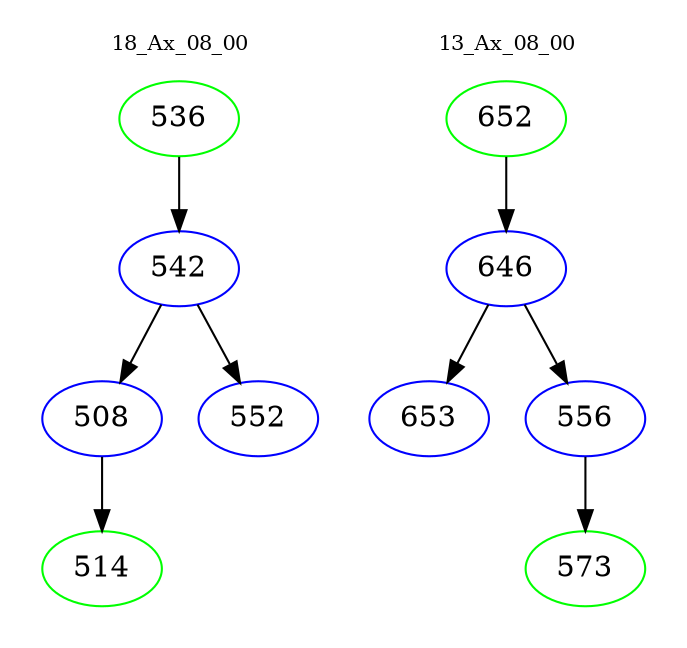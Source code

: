 digraph{
subgraph cluster_0 {
color = white
label = "18_Ax_08_00";
fontsize=10;
T0_536 [label="536", color="green"]
T0_536 -> T0_542 [color="black"]
T0_542 [label="542", color="blue"]
T0_542 -> T0_508 [color="black"]
T0_508 [label="508", color="blue"]
T0_508 -> T0_514 [color="black"]
T0_514 [label="514", color="green"]
T0_542 -> T0_552 [color="black"]
T0_552 [label="552", color="blue"]
}
subgraph cluster_1 {
color = white
label = "13_Ax_08_00";
fontsize=10;
T1_652 [label="652", color="green"]
T1_652 -> T1_646 [color="black"]
T1_646 [label="646", color="blue"]
T1_646 -> T1_653 [color="black"]
T1_653 [label="653", color="blue"]
T1_646 -> T1_556 [color="black"]
T1_556 [label="556", color="blue"]
T1_556 -> T1_573 [color="black"]
T1_573 [label="573", color="green"]
}
}

